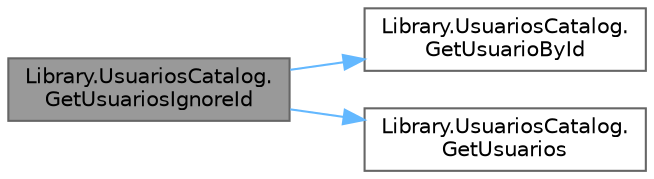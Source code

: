 digraph "Library.UsuariosCatalog.GetUsuariosIgnoreId"
{
 // INTERACTIVE_SVG=YES
 // LATEX_PDF_SIZE
  bgcolor="transparent";
  edge [fontname=Helvetica,fontsize=10,labelfontname=Helvetica,labelfontsize=10];
  node [fontname=Helvetica,fontsize=10,shape=box,height=0.2,width=0.4];
  rankdir="LR";
  Node1 [label="Library.UsuariosCatalog.\lGetUsuariosIgnoreId",height=0.2,width=0.4,color="gray40", fillcolor="grey60", style="filled", fontcolor="black",tooltip="Método para obtener Usuario por id."];
  Node1 -> Node2 [color="steelblue1",style="solid"];
  Node2 [label="Library.UsuariosCatalog.\lGetUsuarioById",height=0.2,width=0.4,color="grey40", fillcolor="white", style="filled",URL="$classLibrary_1_1UsuariosCatalog.html#a085dae9662f6292b336866b5614d34c8",tooltip="Método para obtener OfertaDeServicio por id."];
  Node1 -> Node3 [color="steelblue1",style="solid"];
  Node3 [label="Library.UsuariosCatalog.\lGetUsuarios",height=0.2,width=0.4,color="grey40", fillcolor="white", style="filled",URL="$classLibrary_1_1UsuariosCatalog.html#a6a3f81b438afc68cd3809e603728f9bb",tooltip="Método para conocer los usuarios."];
}
